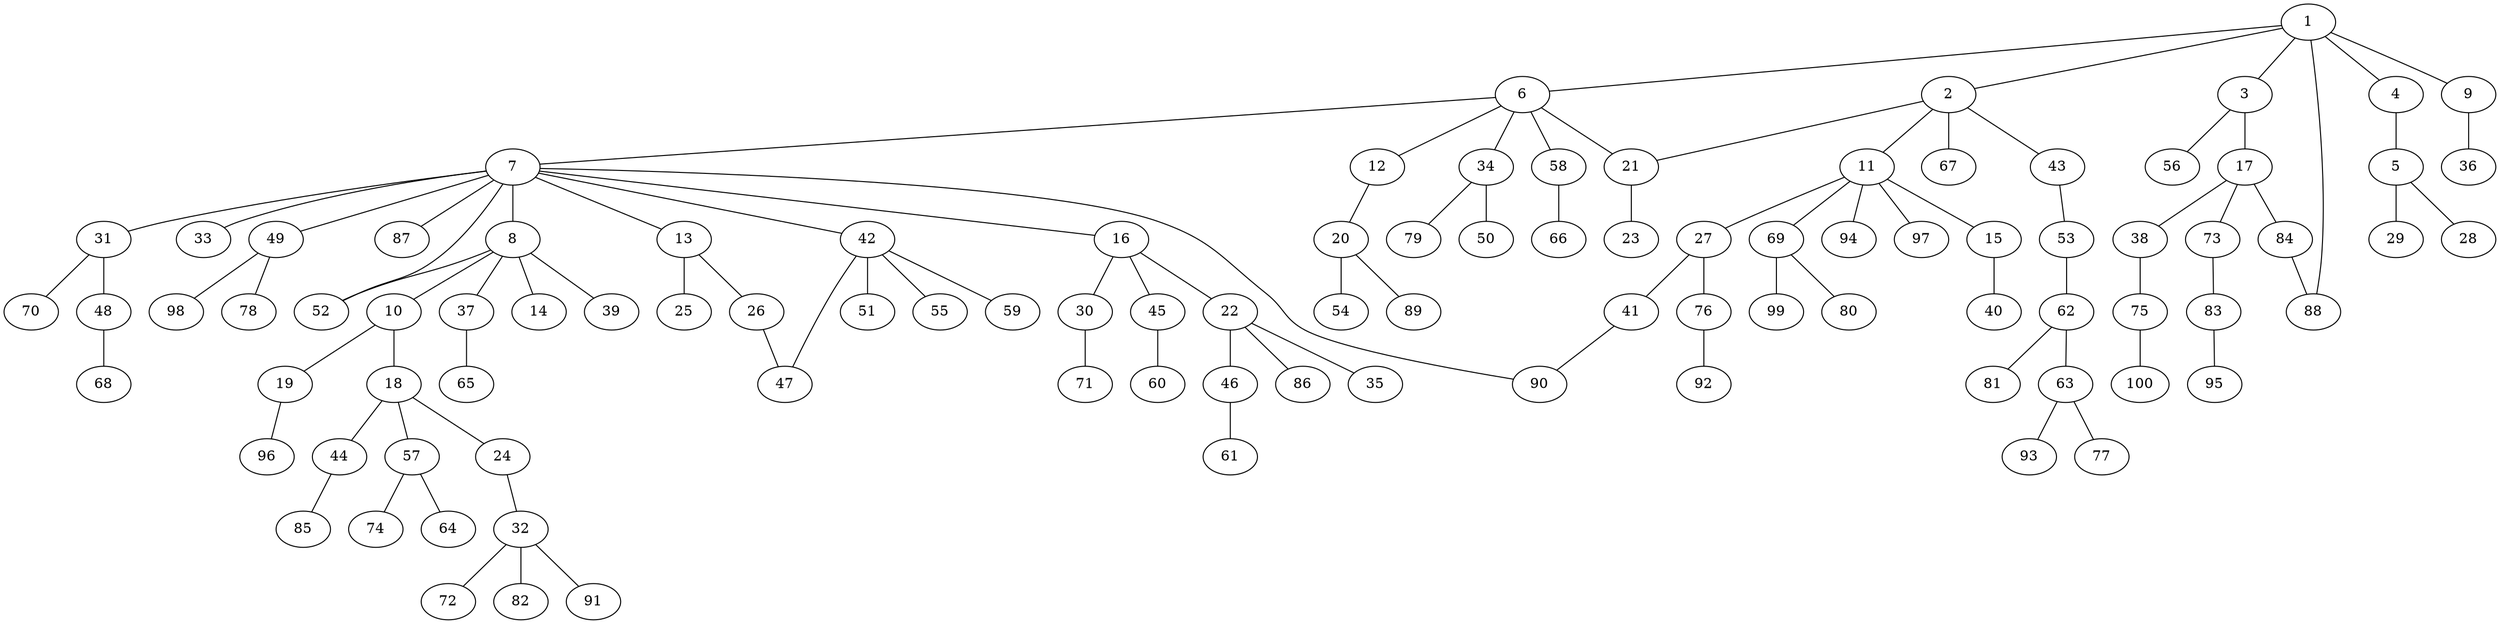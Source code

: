 graph graphname {1--2
1--3
1--4
1--6
1--9
1--88
2--11
2--21
2--43
2--67
3--17
3--56
4--5
5--28
5--29
6--7
6--12
6--21
6--34
6--58
7--8
7--13
7--16
7--31
7--33
7--42
7--49
7--52
7--87
7--90
8--10
8--14
8--37
8--39
8--52
9--36
10--18
10--19
11--15
11--27
11--69
11--94
11--97
12--20
13--25
13--26
15--40
16--22
16--30
16--45
17--38
17--73
17--84
18--24
18--44
18--57
19--96
20--54
20--89
21--23
22--35
22--46
22--86
24--32
26--47
27--41
27--76
30--71
31--48
31--70
32--72
32--82
32--91
34--50
34--79
37--65
38--75
41--90
42--47
42--51
42--55
42--59
43--53
44--85
45--60
46--61
48--68
49--78
49--98
53--62
57--64
57--74
58--66
62--63
62--81
63--77
63--93
69--80
69--99
73--83
75--100
76--92
83--95
84--88
}